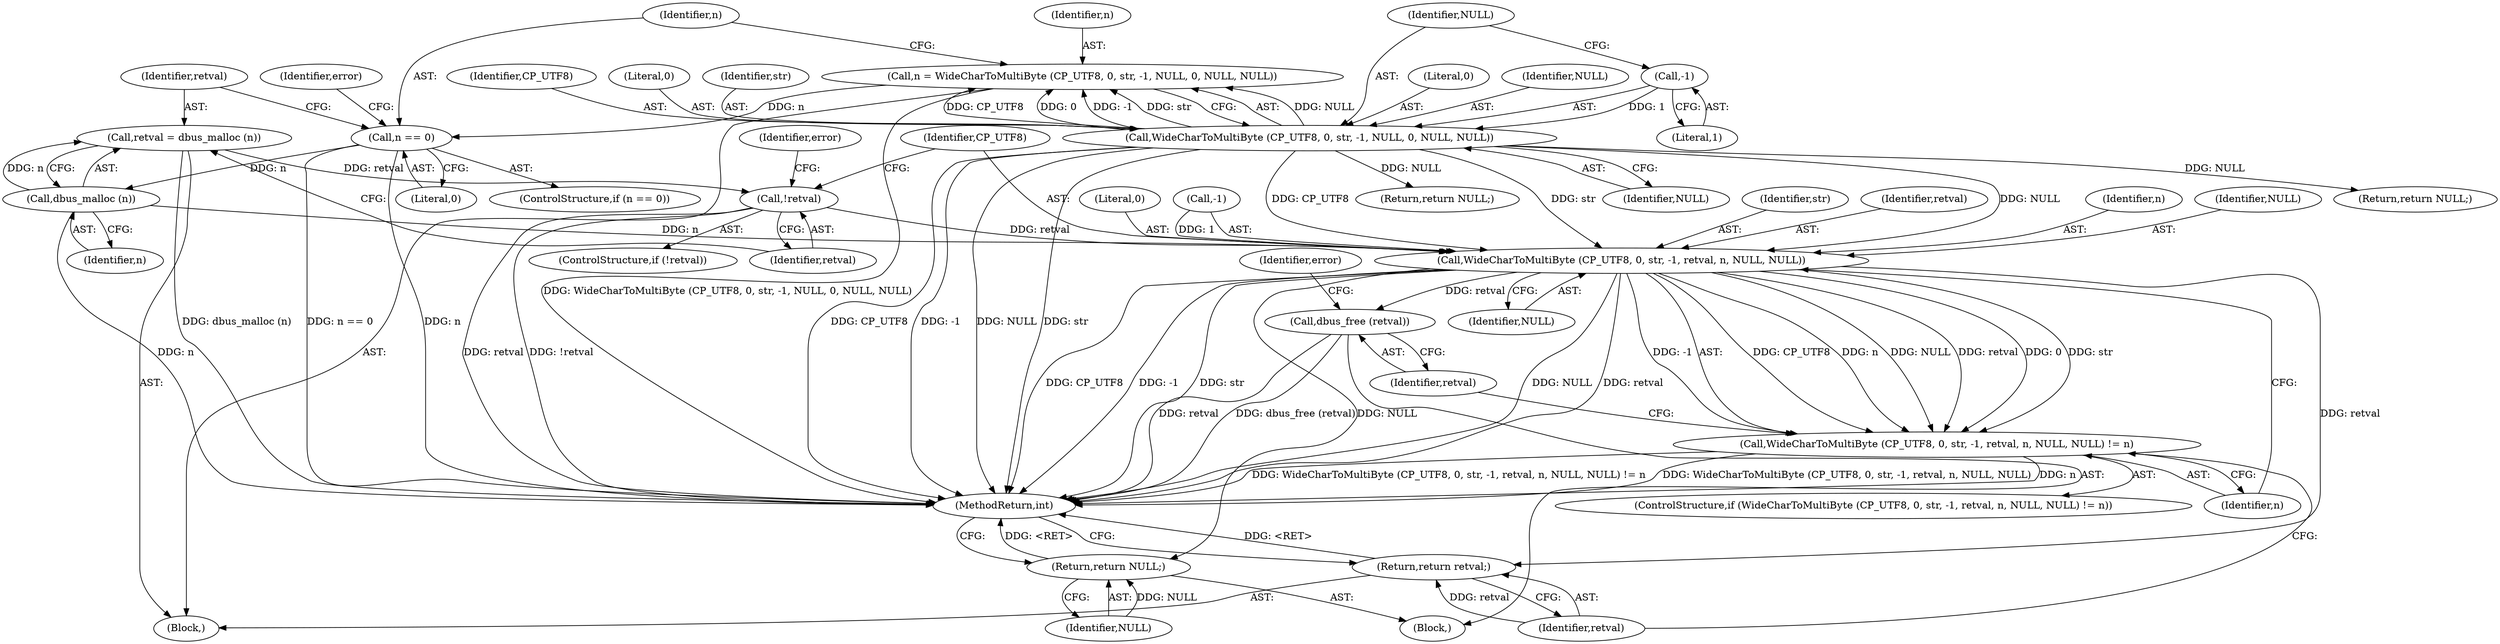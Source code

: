 digraph "0_dbus_954d75b2b64e4799f360d2a6bf9cff6d9fee37e7@API" {
"1000275" [label="(Call,retval = dbus_malloc (n))"];
"1000277" [label="(Call,dbus_malloc (n))"];
"1000266" [label="(Call,n == 0)"];
"1000253" [label="(Call,n = WideCharToMultiByte (CP_UTF8, 0, str, -1, NULL, 0, NULL, NULL))"];
"1000255" [label="(Call,WideCharToMultiByte (CP_UTF8, 0, str, -1, NULL, 0, NULL, NULL))"];
"1000259" [label="(Call,-1)"];
"1000280" [label="(Call,!retval)"];
"1000289" [label="(Call,WideCharToMultiByte (CP_UTF8, 0, str, -1, retval, n, NULL, NULL))"];
"1000288" [label="(Call,WideCharToMultiByte (CP_UTF8, 0, str, -1, retval, n, NULL, NULL) != n)"];
"1000301" [label="(Call,dbus_free (retval))"];
"1000307" [label="(Return,return NULL;)"];
"1000309" [label="(Return,return retval;)"];
"1000311" [label="(MethodReturn,int)"];
"1000257" [label="(Literal,0)"];
"1000296" [label="(Identifier,n)"];
"1000275" [label="(Call,retval = dbus_malloc (n))"];
"1000284" [label="(Identifier,error)"];
"1000302" [label="(Identifier,retval)"];
"1000273" [label="(Return,return NULL;)"];
"1000254" [label="(Identifier,n)"];
"1000253" [label="(Call,n = WideCharToMultiByte (CP_UTF8, 0, str, -1, NULL, 0, NULL, NULL))"];
"1000258" [label="(Identifier,str)"];
"1000262" [label="(Literal,0)"];
"1000297" [label="(Identifier,NULL)"];
"1000291" [label="(Literal,0)"];
"1000255" [label="(Call,WideCharToMultiByte (CP_UTF8, 0, str, -1, NULL, 0, NULL, NULL))"];
"1000289" [label="(Call,WideCharToMultiByte (CP_UTF8, 0, str, -1, retval, n, NULL, NULL))"];
"1000304" [label="(Identifier,error)"];
"1000271" [label="(Identifier,error)"];
"1000279" [label="(ControlStructure,if (!retval))"];
"1000300" [label="(Block,)"];
"1000293" [label="(Call,-1)"];
"1000250" [label="(Block,)"];
"1000267" [label="(Identifier,n)"];
"1000287" [label="(ControlStructure,if (WideCharToMultiByte (CP_UTF8, 0, str, -1, retval, n, NULL, NULL) != n))"];
"1000298" [label="(Identifier,NULL)"];
"1000265" [label="(ControlStructure,if (n == 0))"];
"1000261" [label="(Identifier,NULL)"];
"1000310" [label="(Identifier,retval)"];
"1000280" [label="(Call,!retval)"];
"1000277" [label="(Call,dbus_malloc (n))"];
"1000281" [label="(Identifier,retval)"];
"1000292" [label="(Identifier,str)"];
"1000295" [label="(Identifier,retval)"];
"1000260" [label="(Literal,1)"];
"1000308" [label="(Identifier,NULL)"];
"1000263" [label="(Identifier,NULL)"];
"1000309" [label="(Return,return retval;)"];
"1000259" [label="(Call,-1)"];
"1000256" [label="(Identifier,CP_UTF8)"];
"1000264" [label="(Identifier,NULL)"];
"1000288" [label="(Call,WideCharToMultiByte (CP_UTF8, 0, str, -1, retval, n, NULL, NULL) != n)"];
"1000299" [label="(Identifier,n)"];
"1000301" [label="(Call,dbus_free (retval))"];
"1000276" [label="(Identifier,retval)"];
"1000278" [label="(Identifier,n)"];
"1000307" [label="(Return,return NULL;)"];
"1000266" [label="(Call,n == 0)"];
"1000285" [label="(Return,return NULL;)"];
"1000268" [label="(Literal,0)"];
"1000290" [label="(Identifier,CP_UTF8)"];
"1000275" -> "1000250"  [label="AST: "];
"1000275" -> "1000277"  [label="CFG: "];
"1000276" -> "1000275"  [label="AST: "];
"1000277" -> "1000275"  [label="AST: "];
"1000281" -> "1000275"  [label="CFG: "];
"1000275" -> "1000311"  [label="DDG: dbus_malloc (n)"];
"1000277" -> "1000275"  [label="DDG: n"];
"1000275" -> "1000280"  [label="DDG: retval"];
"1000277" -> "1000278"  [label="CFG: "];
"1000278" -> "1000277"  [label="AST: "];
"1000277" -> "1000311"  [label="DDG: n"];
"1000266" -> "1000277"  [label="DDG: n"];
"1000277" -> "1000289"  [label="DDG: n"];
"1000266" -> "1000265"  [label="AST: "];
"1000266" -> "1000268"  [label="CFG: "];
"1000267" -> "1000266"  [label="AST: "];
"1000268" -> "1000266"  [label="AST: "];
"1000271" -> "1000266"  [label="CFG: "];
"1000276" -> "1000266"  [label="CFG: "];
"1000266" -> "1000311"  [label="DDG: n"];
"1000266" -> "1000311"  [label="DDG: n == 0"];
"1000253" -> "1000266"  [label="DDG: n"];
"1000253" -> "1000250"  [label="AST: "];
"1000253" -> "1000255"  [label="CFG: "];
"1000254" -> "1000253"  [label="AST: "];
"1000255" -> "1000253"  [label="AST: "];
"1000267" -> "1000253"  [label="CFG: "];
"1000253" -> "1000311"  [label="DDG: WideCharToMultiByte (CP_UTF8, 0, str, -1, NULL, 0, NULL, NULL)"];
"1000255" -> "1000253"  [label="DDG: NULL"];
"1000255" -> "1000253"  [label="DDG: CP_UTF8"];
"1000255" -> "1000253"  [label="DDG: 0"];
"1000255" -> "1000253"  [label="DDG: -1"];
"1000255" -> "1000253"  [label="DDG: str"];
"1000255" -> "1000264"  [label="CFG: "];
"1000256" -> "1000255"  [label="AST: "];
"1000257" -> "1000255"  [label="AST: "];
"1000258" -> "1000255"  [label="AST: "];
"1000259" -> "1000255"  [label="AST: "];
"1000261" -> "1000255"  [label="AST: "];
"1000262" -> "1000255"  [label="AST: "];
"1000263" -> "1000255"  [label="AST: "];
"1000264" -> "1000255"  [label="AST: "];
"1000255" -> "1000311"  [label="DDG: -1"];
"1000255" -> "1000311"  [label="DDG: NULL"];
"1000255" -> "1000311"  [label="DDG: str"];
"1000255" -> "1000311"  [label="DDG: CP_UTF8"];
"1000259" -> "1000255"  [label="DDG: 1"];
"1000255" -> "1000273"  [label="DDG: NULL"];
"1000255" -> "1000285"  [label="DDG: NULL"];
"1000255" -> "1000289"  [label="DDG: CP_UTF8"];
"1000255" -> "1000289"  [label="DDG: str"];
"1000255" -> "1000289"  [label="DDG: NULL"];
"1000259" -> "1000260"  [label="CFG: "];
"1000260" -> "1000259"  [label="AST: "];
"1000261" -> "1000259"  [label="CFG: "];
"1000280" -> "1000279"  [label="AST: "];
"1000280" -> "1000281"  [label="CFG: "];
"1000281" -> "1000280"  [label="AST: "];
"1000284" -> "1000280"  [label="CFG: "];
"1000290" -> "1000280"  [label="CFG: "];
"1000280" -> "1000311"  [label="DDG: !retval"];
"1000280" -> "1000311"  [label="DDG: retval"];
"1000280" -> "1000289"  [label="DDG: retval"];
"1000289" -> "1000288"  [label="AST: "];
"1000289" -> "1000298"  [label="CFG: "];
"1000290" -> "1000289"  [label="AST: "];
"1000291" -> "1000289"  [label="AST: "];
"1000292" -> "1000289"  [label="AST: "];
"1000293" -> "1000289"  [label="AST: "];
"1000295" -> "1000289"  [label="AST: "];
"1000296" -> "1000289"  [label="AST: "];
"1000297" -> "1000289"  [label="AST: "];
"1000298" -> "1000289"  [label="AST: "];
"1000299" -> "1000289"  [label="CFG: "];
"1000289" -> "1000311"  [label="DDG: str"];
"1000289" -> "1000311"  [label="DDG: NULL"];
"1000289" -> "1000311"  [label="DDG: CP_UTF8"];
"1000289" -> "1000311"  [label="DDG: -1"];
"1000289" -> "1000311"  [label="DDG: retval"];
"1000289" -> "1000288"  [label="DDG: CP_UTF8"];
"1000289" -> "1000288"  [label="DDG: n"];
"1000289" -> "1000288"  [label="DDG: NULL"];
"1000289" -> "1000288"  [label="DDG: retval"];
"1000289" -> "1000288"  [label="DDG: 0"];
"1000289" -> "1000288"  [label="DDG: str"];
"1000289" -> "1000288"  [label="DDG: -1"];
"1000293" -> "1000289"  [label="DDG: 1"];
"1000289" -> "1000301"  [label="DDG: retval"];
"1000289" -> "1000307"  [label="DDG: NULL"];
"1000289" -> "1000309"  [label="DDG: retval"];
"1000288" -> "1000287"  [label="AST: "];
"1000288" -> "1000299"  [label="CFG: "];
"1000299" -> "1000288"  [label="AST: "];
"1000302" -> "1000288"  [label="CFG: "];
"1000310" -> "1000288"  [label="CFG: "];
"1000288" -> "1000311"  [label="DDG: n"];
"1000288" -> "1000311"  [label="DDG: WideCharToMultiByte (CP_UTF8, 0, str, -1, retval, n, NULL, NULL)"];
"1000288" -> "1000311"  [label="DDG: WideCharToMultiByte (CP_UTF8, 0, str, -1, retval, n, NULL, NULL) != n"];
"1000301" -> "1000300"  [label="AST: "];
"1000301" -> "1000302"  [label="CFG: "];
"1000302" -> "1000301"  [label="AST: "];
"1000304" -> "1000301"  [label="CFG: "];
"1000301" -> "1000311"  [label="DDG: dbus_free (retval)"];
"1000301" -> "1000311"  [label="DDG: retval"];
"1000307" -> "1000300"  [label="AST: "];
"1000307" -> "1000308"  [label="CFG: "];
"1000308" -> "1000307"  [label="AST: "];
"1000311" -> "1000307"  [label="CFG: "];
"1000307" -> "1000311"  [label="DDG: <RET>"];
"1000308" -> "1000307"  [label="DDG: NULL"];
"1000309" -> "1000250"  [label="AST: "];
"1000309" -> "1000310"  [label="CFG: "];
"1000310" -> "1000309"  [label="AST: "];
"1000311" -> "1000309"  [label="CFG: "];
"1000309" -> "1000311"  [label="DDG: <RET>"];
"1000310" -> "1000309"  [label="DDG: retval"];
}
